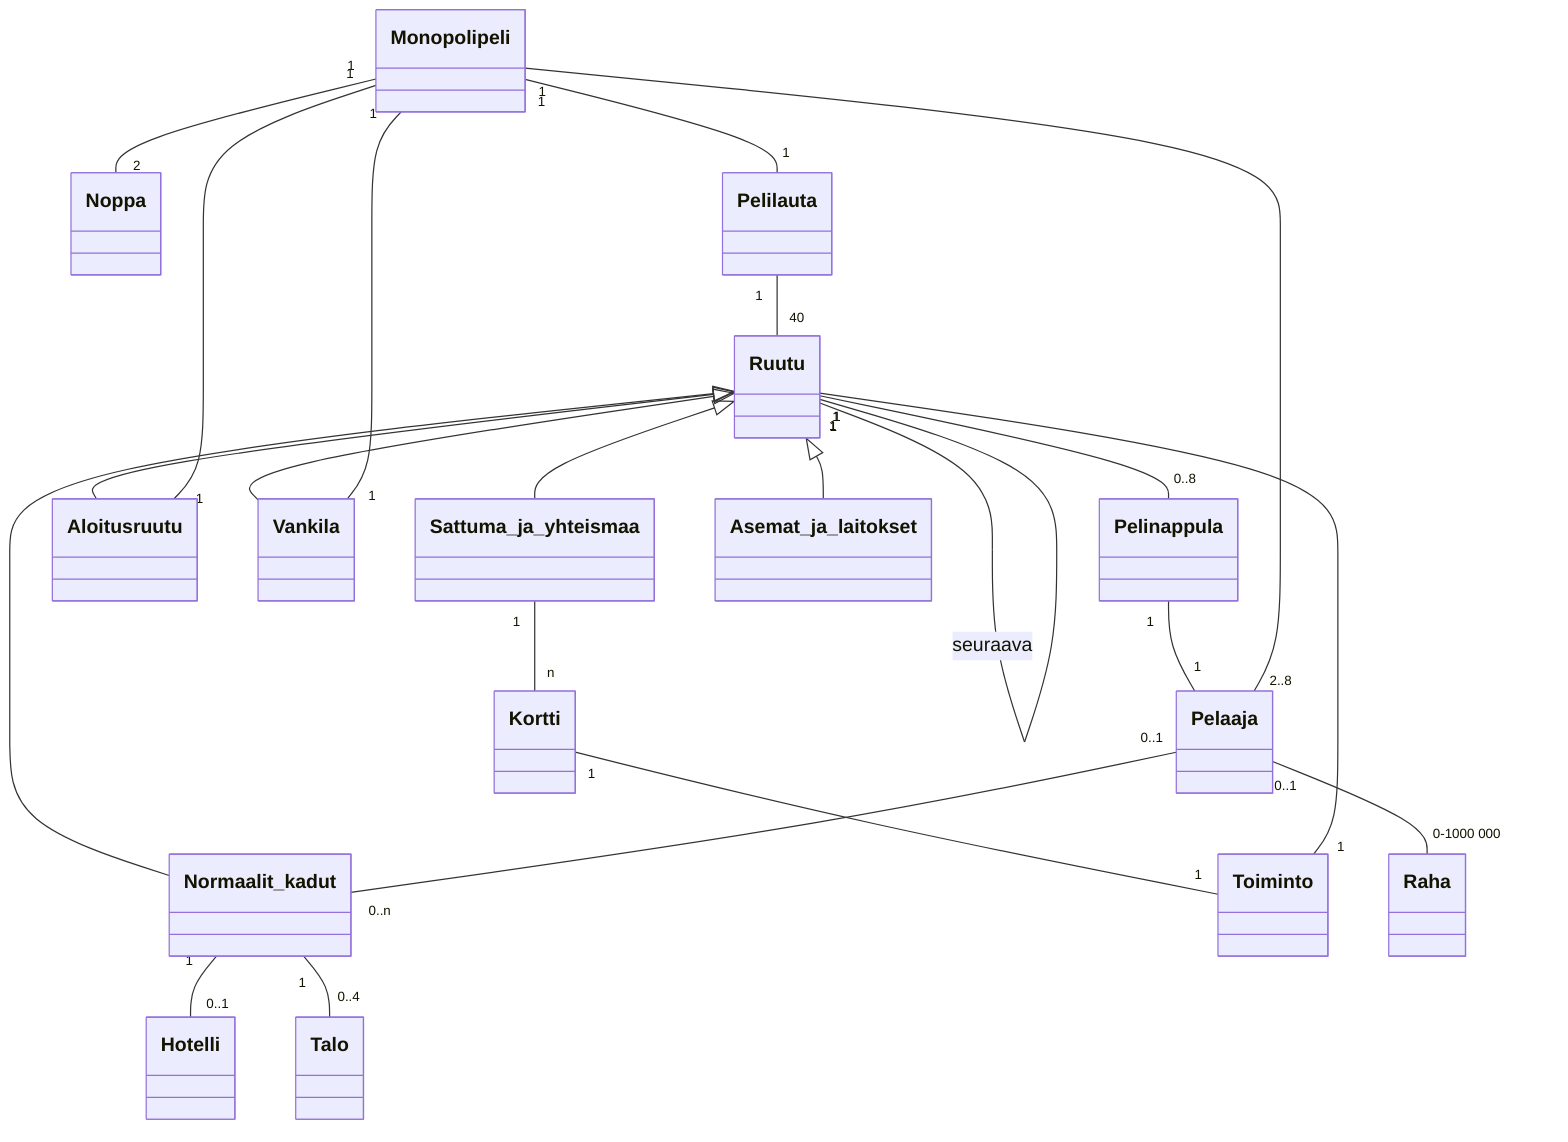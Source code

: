 classDiagram
    Monopolipeli "1" -- "2" Noppa
    Monopolipeli "1" -- "1" Pelilauta
    Pelilauta "1" -- "40" Ruutu
    Ruutu "1" -- "1" Ruutu : seuraava
    Ruutu "1" -- "0..8" Pelinappula
    Pelinappula "1" -- "1" Pelaaja
    Pelaaja "2..8" -- "1" Monopolipeli

    Ruutu <|-- Aloitusruutu
    Ruutu <|-- Vankila
    Ruutu <|-- Sattuma_ja_yhteismaa
    Ruutu <|-- Asemat_ja_laitokset
    Ruutu <|-- Normaalit_kadut

    Monopolipeli "1" -- "1" Aloitusruutu
    Monopolipeli "1" -- "1" Vankila
  
    Toiminto "1" -- "1" Ruutu
    Sattuma_ja_yhteismaa "1" -- "n" Kortti
    Kortti "1" -- "1" Toiminto

    Normaalit_kadut "1" -- "0..1" Hotelli
    Normaalit_kadut "1" -- "0..4" Talo

    Pelaaja "0..1" -- "0..n" Normaalit_kadut
    Pelaaja "0..1" -- "0-1000 000" Raha
